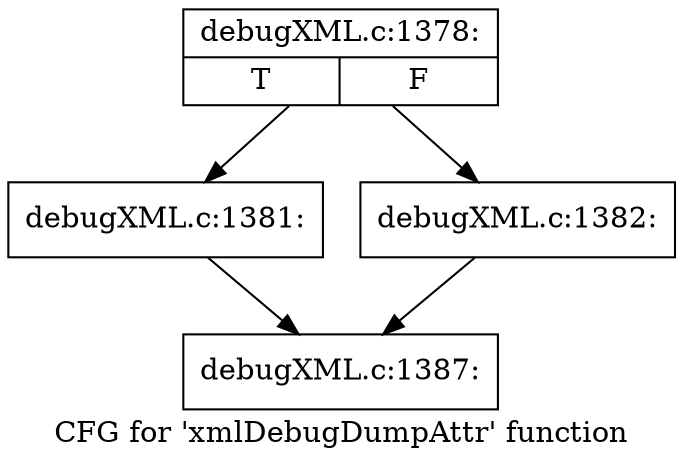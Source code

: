 digraph "CFG for 'xmlDebugDumpAttr' function" {
	label="CFG for 'xmlDebugDumpAttr' function";

	Node0x4933460 [shape=record,label="{debugXML.c:1378:|{<s0>T|<s1>F}}"];
	Node0x4933460 -> Node0x493e0d0;
	Node0x4933460 -> Node0x493e120;
	Node0x493e0d0 [shape=record,label="{debugXML.c:1381:}"];
	Node0x493e0d0 -> Node0x4932880;
	Node0x493e120 [shape=record,label="{debugXML.c:1382:}"];
	Node0x493e120 -> Node0x4932880;
	Node0x4932880 [shape=record,label="{debugXML.c:1387:}"];
}
